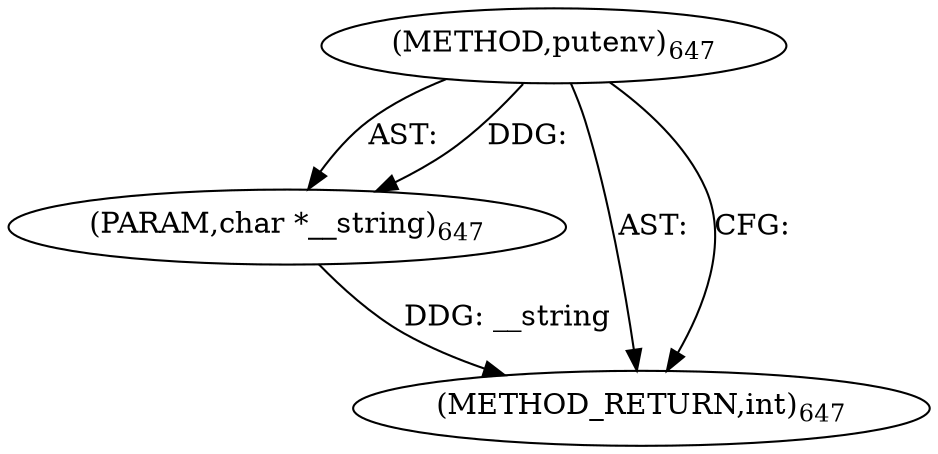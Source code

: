 digraph "putenv" {  
"21818" [label = <(METHOD,putenv)<SUB>647</SUB>> ]
"21819" [label = <(PARAM,char *__string)<SUB>647</SUB>> ]
"21820" [label = <(METHOD_RETURN,int)<SUB>647</SUB>> ]
  "21818" -> "21819"  [ label = "AST: "] 
  "21818" -> "21820"  [ label = "AST: "] 
  "21818" -> "21820"  [ label = "CFG: "] 
  "21819" -> "21820"  [ label = "DDG: __string"] 
  "21818" -> "21819"  [ label = "DDG: "] 
}
